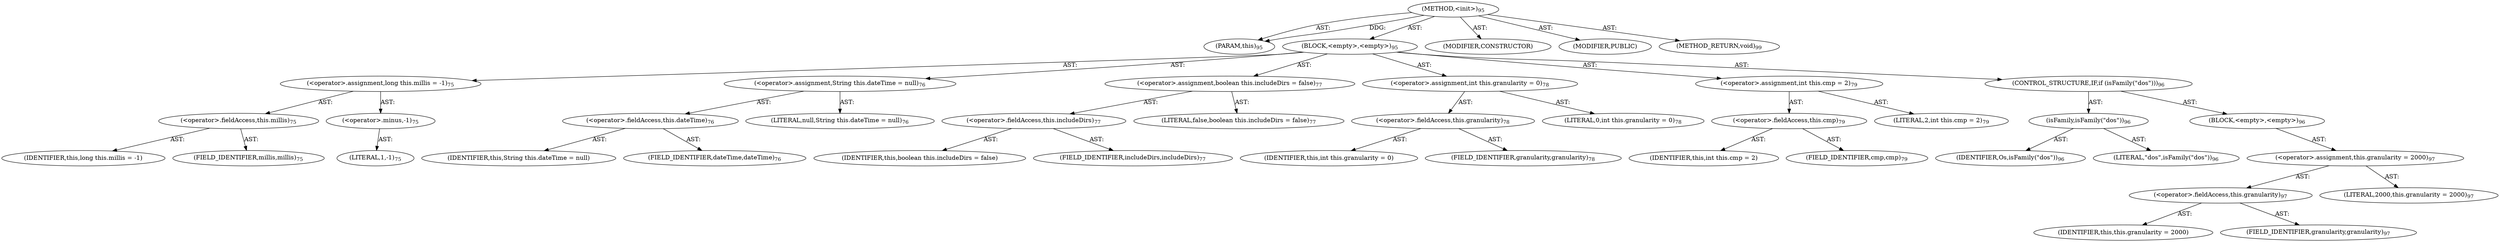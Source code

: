 digraph "&lt;init&gt;" {  
"111669149696" [label = <(METHOD,&lt;init&gt;)<SUB>95</SUB>> ]
"115964117000" [label = <(PARAM,this)<SUB>95</SUB>> ]
"25769803776" [label = <(BLOCK,&lt;empty&gt;,&lt;empty&gt;)<SUB>95</SUB>> ]
"30064771072" [label = <(&lt;operator&gt;.assignment,long this.millis = -1)<SUB>75</SUB>> ]
"30064771073" [label = <(&lt;operator&gt;.fieldAccess,this.millis)<SUB>75</SUB>> ]
"68719476755" [label = <(IDENTIFIER,this,long this.millis = -1)> ]
"55834574848" [label = <(FIELD_IDENTIFIER,millis,millis)<SUB>75</SUB>> ]
"30064771074" [label = <(&lt;operator&gt;.minus,-1)<SUB>75</SUB>> ]
"90194313216" [label = <(LITERAL,1,-1)<SUB>75</SUB>> ]
"30064771075" [label = <(&lt;operator&gt;.assignment,String this.dateTime = null)<SUB>76</SUB>> ]
"30064771076" [label = <(&lt;operator&gt;.fieldAccess,this.dateTime)<SUB>76</SUB>> ]
"68719476756" [label = <(IDENTIFIER,this,String this.dateTime = null)> ]
"55834574849" [label = <(FIELD_IDENTIFIER,dateTime,dateTime)<SUB>76</SUB>> ]
"90194313217" [label = <(LITERAL,null,String this.dateTime = null)<SUB>76</SUB>> ]
"30064771077" [label = <(&lt;operator&gt;.assignment,boolean this.includeDirs = false)<SUB>77</SUB>> ]
"30064771078" [label = <(&lt;operator&gt;.fieldAccess,this.includeDirs)<SUB>77</SUB>> ]
"68719476757" [label = <(IDENTIFIER,this,boolean this.includeDirs = false)> ]
"55834574850" [label = <(FIELD_IDENTIFIER,includeDirs,includeDirs)<SUB>77</SUB>> ]
"90194313218" [label = <(LITERAL,false,boolean this.includeDirs = false)<SUB>77</SUB>> ]
"30064771079" [label = <(&lt;operator&gt;.assignment,int this.granularity = 0)<SUB>78</SUB>> ]
"30064771080" [label = <(&lt;operator&gt;.fieldAccess,this.granularity)<SUB>78</SUB>> ]
"68719476758" [label = <(IDENTIFIER,this,int this.granularity = 0)> ]
"55834574851" [label = <(FIELD_IDENTIFIER,granularity,granularity)<SUB>78</SUB>> ]
"90194313219" [label = <(LITERAL,0,int this.granularity = 0)<SUB>78</SUB>> ]
"30064771081" [label = <(&lt;operator&gt;.assignment,int this.cmp = 2)<SUB>79</SUB>> ]
"30064771082" [label = <(&lt;operator&gt;.fieldAccess,this.cmp)<SUB>79</SUB>> ]
"68719476759" [label = <(IDENTIFIER,this,int this.cmp = 2)> ]
"55834574852" [label = <(FIELD_IDENTIFIER,cmp,cmp)<SUB>79</SUB>> ]
"90194313220" [label = <(LITERAL,2,int this.cmp = 2)<SUB>79</SUB>> ]
"47244640256" [label = <(CONTROL_STRUCTURE,IF,if (isFamily(&quot;dos&quot;)))<SUB>96</SUB>> ]
"30064771083" [label = <(isFamily,isFamily(&quot;dos&quot;))<SUB>96</SUB>> ]
"68719476760" [label = <(IDENTIFIER,Os,isFamily(&quot;dos&quot;))<SUB>96</SUB>> ]
"90194313221" [label = <(LITERAL,&quot;dos&quot;,isFamily(&quot;dos&quot;))<SUB>96</SUB>> ]
"25769803777" [label = <(BLOCK,&lt;empty&gt;,&lt;empty&gt;)<SUB>96</SUB>> ]
"30064771084" [label = <(&lt;operator&gt;.assignment,this.granularity = 2000)<SUB>97</SUB>> ]
"30064771085" [label = <(&lt;operator&gt;.fieldAccess,this.granularity)<SUB>97</SUB>> ]
"68719476761" [label = <(IDENTIFIER,this,this.granularity = 2000)> ]
"55834574853" [label = <(FIELD_IDENTIFIER,granularity,granularity)<SUB>97</SUB>> ]
"90194313222" [label = <(LITERAL,2000,this.granularity = 2000)<SUB>97</SUB>> ]
"133143986191" [label = <(MODIFIER,CONSTRUCTOR)> ]
"133143986192" [label = <(MODIFIER,PUBLIC)> ]
"128849018880" [label = <(METHOD_RETURN,void)<SUB>99</SUB>> ]
  "111669149696" -> "115964117000"  [ label = "AST: "] 
  "111669149696" -> "25769803776"  [ label = "AST: "] 
  "111669149696" -> "133143986191"  [ label = "AST: "] 
  "111669149696" -> "133143986192"  [ label = "AST: "] 
  "111669149696" -> "128849018880"  [ label = "AST: "] 
  "25769803776" -> "30064771072"  [ label = "AST: "] 
  "25769803776" -> "30064771075"  [ label = "AST: "] 
  "25769803776" -> "30064771077"  [ label = "AST: "] 
  "25769803776" -> "30064771079"  [ label = "AST: "] 
  "25769803776" -> "30064771081"  [ label = "AST: "] 
  "25769803776" -> "47244640256"  [ label = "AST: "] 
  "30064771072" -> "30064771073"  [ label = "AST: "] 
  "30064771072" -> "30064771074"  [ label = "AST: "] 
  "30064771073" -> "68719476755"  [ label = "AST: "] 
  "30064771073" -> "55834574848"  [ label = "AST: "] 
  "30064771074" -> "90194313216"  [ label = "AST: "] 
  "30064771075" -> "30064771076"  [ label = "AST: "] 
  "30064771075" -> "90194313217"  [ label = "AST: "] 
  "30064771076" -> "68719476756"  [ label = "AST: "] 
  "30064771076" -> "55834574849"  [ label = "AST: "] 
  "30064771077" -> "30064771078"  [ label = "AST: "] 
  "30064771077" -> "90194313218"  [ label = "AST: "] 
  "30064771078" -> "68719476757"  [ label = "AST: "] 
  "30064771078" -> "55834574850"  [ label = "AST: "] 
  "30064771079" -> "30064771080"  [ label = "AST: "] 
  "30064771079" -> "90194313219"  [ label = "AST: "] 
  "30064771080" -> "68719476758"  [ label = "AST: "] 
  "30064771080" -> "55834574851"  [ label = "AST: "] 
  "30064771081" -> "30064771082"  [ label = "AST: "] 
  "30064771081" -> "90194313220"  [ label = "AST: "] 
  "30064771082" -> "68719476759"  [ label = "AST: "] 
  "30064771082" -> "55834574852"  [ label = "AST: "] 
  "47244640256" -> "30064771083"  [ label = "AST: "] 
  "47244640256" -> "25769803777"  [ label = "AST: "] 
  "30064771083" -> "68719476760"  [ label = "AST: "] 
  "30064771083" -> "90194313221"  [ label = "AST: "] 
  "25769803777" -> "30064771084"  [ label = "AST: "] 
  "30064771084" -> "30064771085"  [ label = "AST: "] 
  "30064771084" -> "90194313222"  [ label = "AST: "] 
  "30064771085" -> "68719476761"  [ label = "AST: "] 
  "30064771085" -> "55834574853"  [ label = "AST: "] 
  "111669149696" -> "115964117000"  [ label = "DDG: "] 
}
